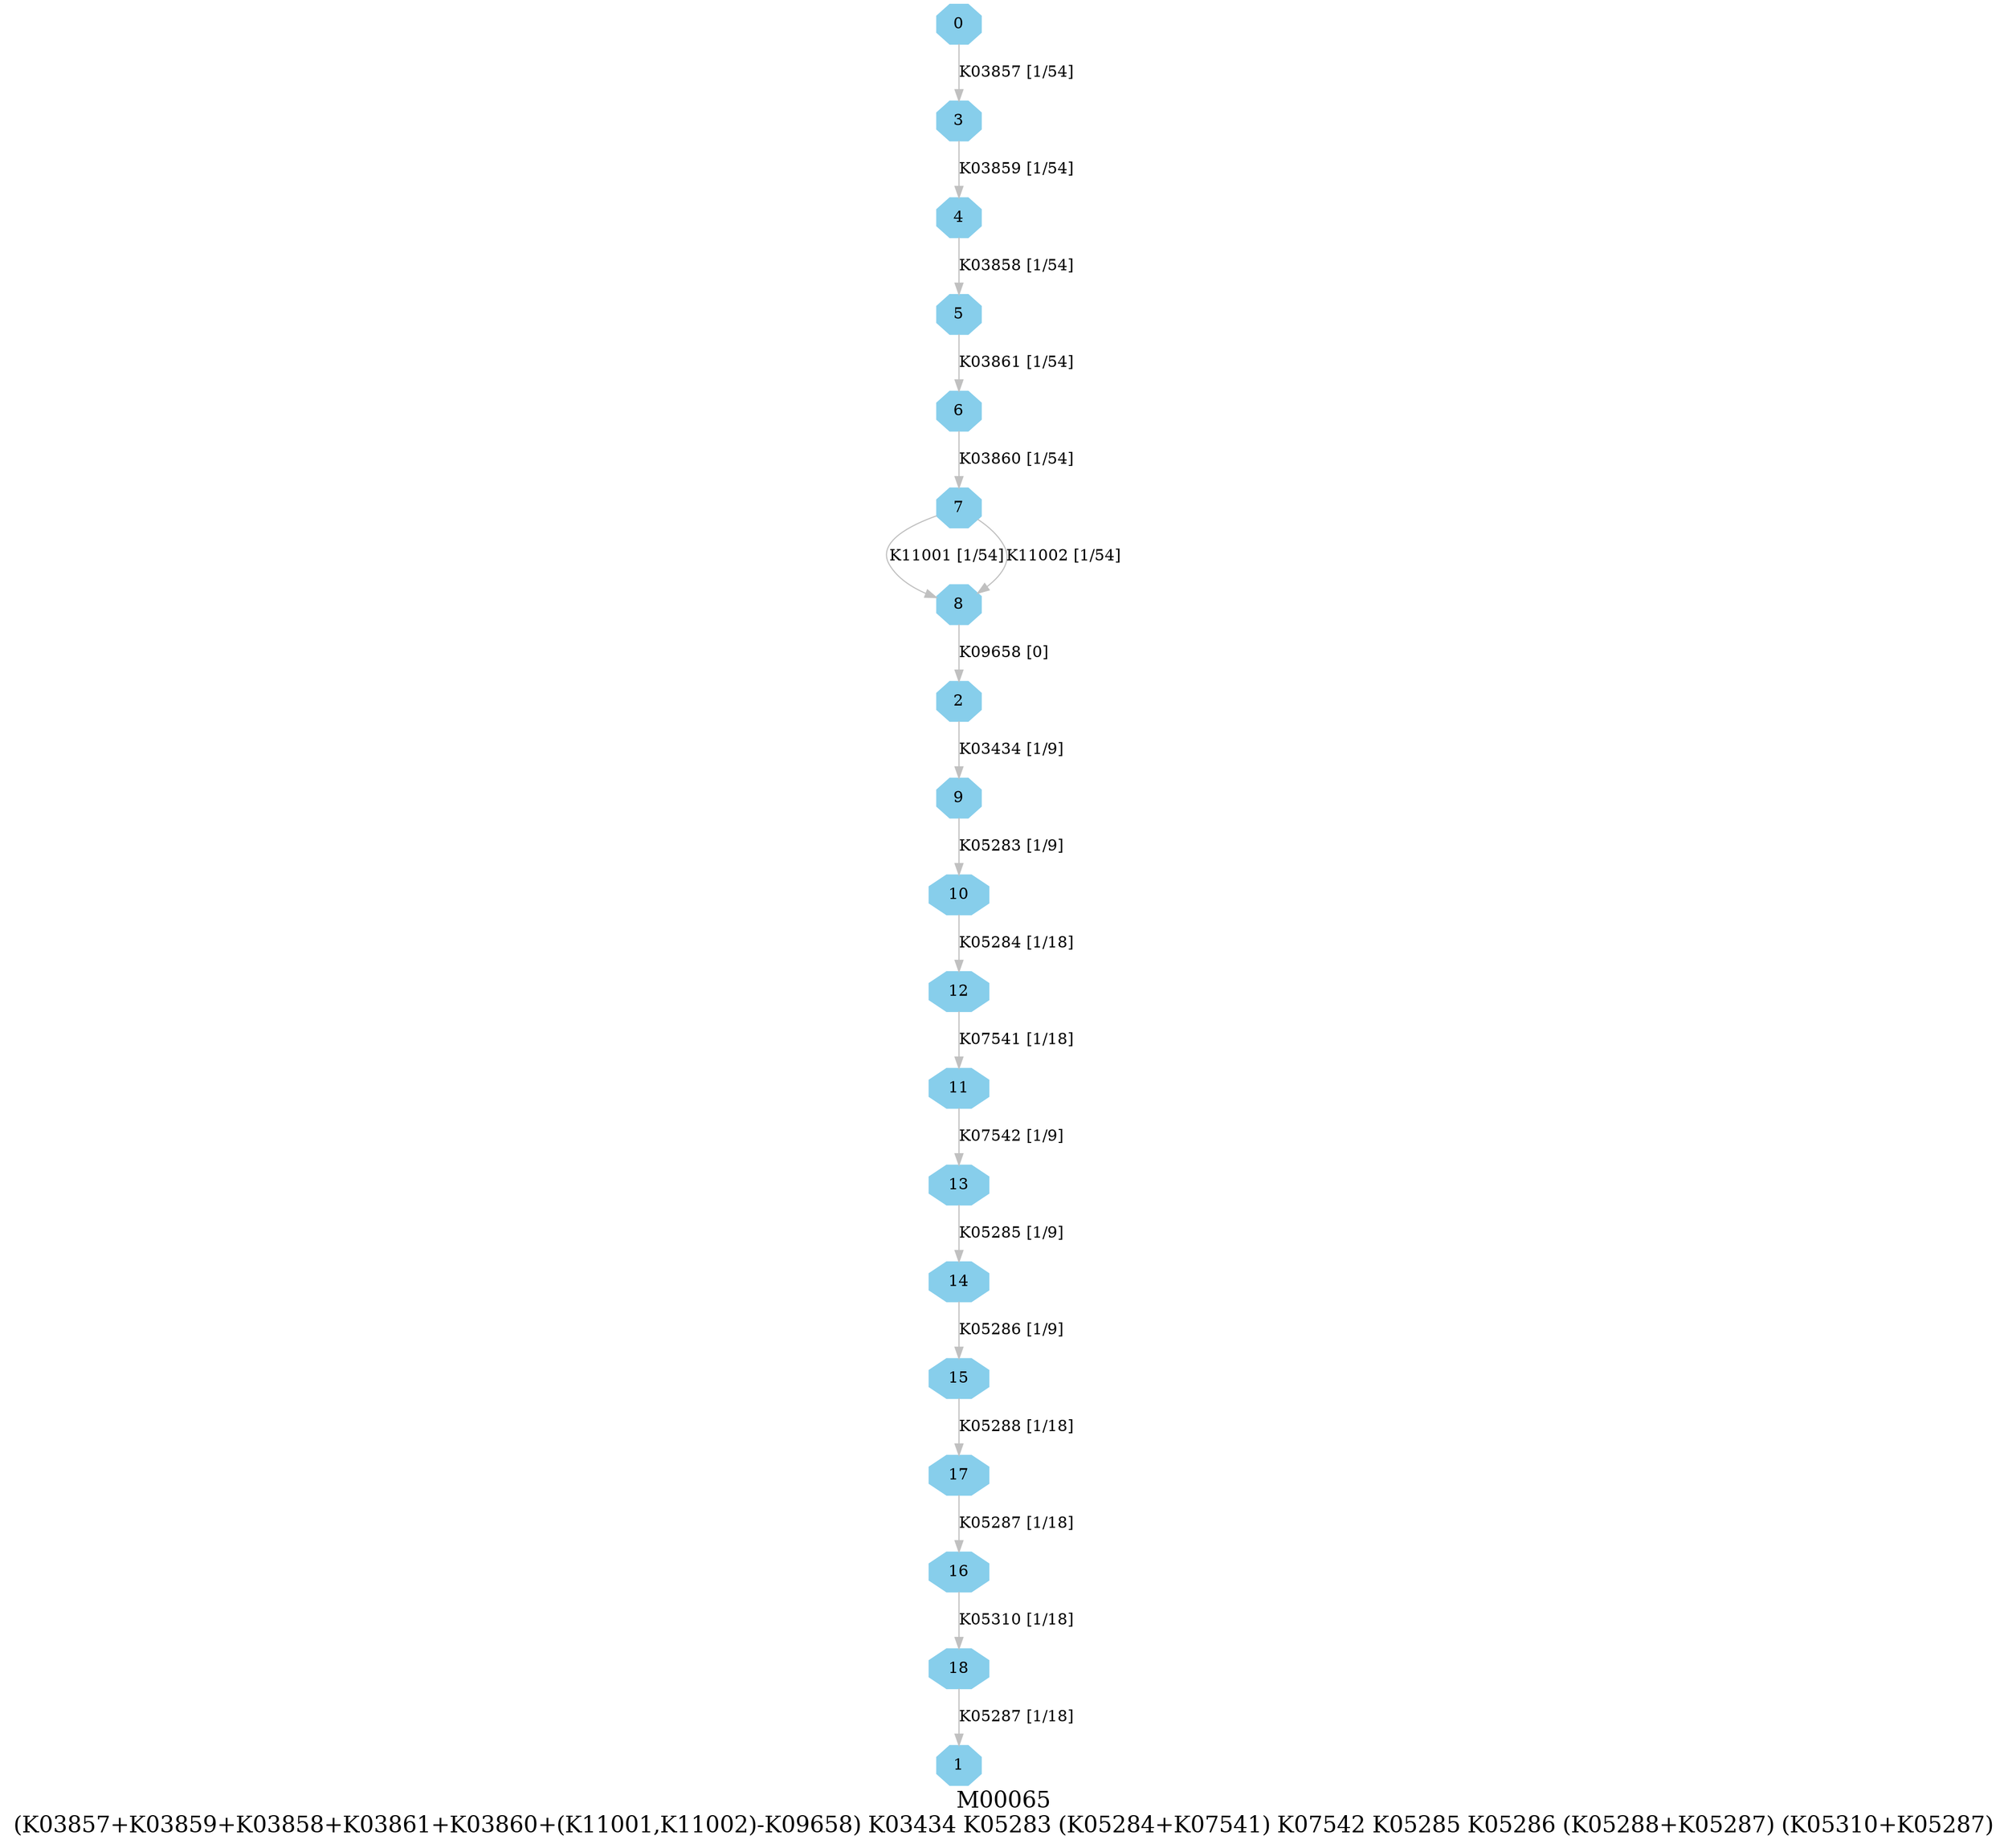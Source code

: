 digraph G {
graph [label="M00065
(K03857+K03859+K03858+K03861+K03860+(K11001,K11002)-K09658) K03434 K05283 (K05284+K07541) K07542 K05285 K05286 (K05288+K05287) (K05310+K05287)",fontsize=20];
node [shape=box,style=filled];
edge [len=3,color=grey];
{node [width=.3,height=.3,shape=octagon,style=filled,color=skyblue] 0 1 2 3 4 5 6 7 8 9 10 11 12 13 14 15 16 17 18 }
0 -> 3 [label="K03857 [1/54]"];
2 -> 9 [label="K03434 [1/9]"];
3 -> 4 [label="K03859 [1/54]"];
4 -> 5 [label="K03858 [1/54]"];
5 -> 6 [label="K03861 [1/54]"];
6 -> 7 [label="K03860 [1/54]"];
7 -> 8 [label="K11001 [1/54]"];
7 -> 8 [label="K11002 [1/54]"];
8 -> 2 [label="K09658 [0]"];
9 -> 10 [label="K05283 [1/9]"];
10 -> 12 [label="K05284 [1/18]"];
11 -> 13 [label="K07542 [1/9]"];
12 -> 11 [label="K07541 [1/18]"];
13 -> 14 [label="K05285 [1/9]"];
14 -> 15 [label="K05286 [1/9]"];
15 -> 17 [label="K05288 [1/18]"];
16 -> 18 [label="K05310 [1/18]"];
17 -> 16 [label="K05287 [1/18]"];
18 -> 1 [label="K05287 [1/18]"];
}